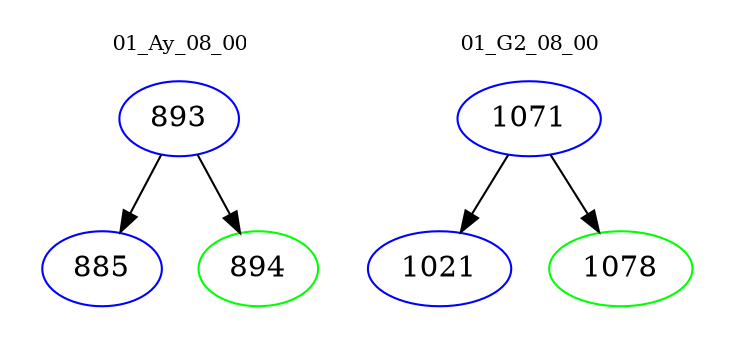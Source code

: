 digraph{
subgraph cluster_0 {
color = white
label = "01_Ay_08_00";
fontsize=10;
T0_893 [label="893", color="blue"]
T0_893 -> T0_885 [color="black"]
T0_885 [label="885", color="blue"]
T0_893 -> T0_894 [color="black"]
T0_894 [label="894", color="green"]
}
subgraph cluster_1 {
color = white
label = "01_G2_08_00";
fontsize=10;
T1_1071 [label="1071", color="blue"]
T1_1071 -> T1_1021 [color="black"]
T1_1021 [label="1021", color="blue"]
T1_1071 -> T1_1078 [color="black"]
T1_1078 [label="1078", color="green"]
}
}
